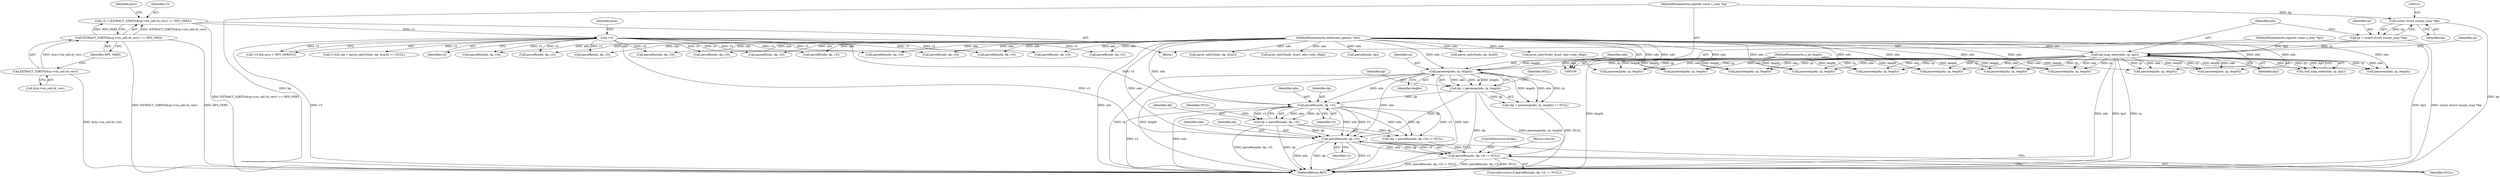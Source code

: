 digraph "0_tcpdump_19d25dd8781620cd41bf178a5e2e27fc1cf242d0_0@pointer" {
"1000688" [label="(Call,parsefhn(ndo, dp, v3))"];
"1000676" [label="(Call,parsefhn(ndo, dp, v3))"];
"1000668" [label="(Call,parsereq(ndo, rp, length))"];
"1000135" [label="(Call,xid_map_enter(ndo, rp, bp2))"];
"1000107" [label="(MethodParameterIn,netdissect_options *ndo)"];
"1000128" [label="(Call,rp = (const struct sunrpc_msg *)bp)"];
"1000130" [label="(Call,(const struct sunrpc_msg *)bp)"];
"1000108" [label="(MethodParameterIn,register const u_char *bp)"];
"1000110" [label="(MethodParameterIn,register const u_char *bp2)"];
"1000109" [label="(MethodParameterIn,u_int length)"];
"1000666" [label="(Call,dp = parsereq(ndo, rp, length))"];
"1000162" [label="(Call,!v3)"];
"1000140" [label="(Call,v3 = (EXTRACT_32BITS(&rp->rm_call.cb_vers) == NFS_VER3))"];
"1000142" [label="(Call,EXTRACT_32BITS(&rp->rm_call.cb_vers) == NFS_VER3)"];
"1000143" [label="(Call,EXTRACT_32BITS(&rp->rm_call.cb_vers))"];
"1000674" [label="(Call,dp = parsefhn(ndo, dp, v3))"];
"1000687" [label="(Call,parsefhn(ndo, dp, v3) != NULL)"];
"1000653" [label="(Call,print_sattr3(ndo, &sa3, ndo->ndo_vflag))"];
"1000165" [label="(Identifier,proc)"];
"1000140" [label="(Call,v3 = (EXTRACT_32BITS(&rp->rm_call.cb_vers) == NFS_VER3))"];
"1000689" [label="(Identifier,ndo)"];
"1000377" [label="(Call,parsereq(ndo, rp, length))"];
"1000428" [label="(Call,parsereq(ndo, rp, length))"];
"1000597" [label="(Call,parse_sattr3(ndo, dp, &sa3))"];
"1000686" [label="(ControlStructure,if (parsefhn(ndo, dp, v3) != NULL))"];
"1000679" [label="(Identifier,v3)"];
"1000688" [label="(Call,parsefhn(ndo, dp, v3))"];
"1000237" [label="(Call,parsereq(ndo, rp, length))"];
"1000195" [label="(Call,parsereq(ndo, rp, length))"];
"1000665" [label="(Call,(dp = parsereq(ndo, rp, length)) != NULL)"];
"1000666" [label="(Call,dp = parsereq(ndo, rp, length))"];
"1000568" [label="(Call,parsereq(ndo, rp, length))"];
"1000671" [label="(Identifier,length)"];
"1000245" [label="(Call,parsefh(ndo, dp, v3))"];
"1000436" [label="(Call,parsefh(ndo, dp, v3))"];
"1000809" [label="(Call,parsefh(ndo, dp, v3))"];
"1000687" [label="(Call,parsefhn(ndo, dp, v3) != NULL)"];
"1000218" [label="(Call,parsereq(ndo, rp, length))"];
"1000854" [label="(Call,parsereq(ndo, rp, length))"];
"1000111" [label="(Block,)"];
"1000152" [label="(Identifier,proc)"];
"1000144" [label="(Call,&rp->rm_call.cb_vers)"];
"1000693" [label="(Return,return;)"];
"1000553" [label="(Call,print_sattr3(ndo, &sa3, ndo->ndo_vflag))"];
"1000676" [label="(Call,parsefhn(ndo, dp, v3))"];
"1000680" [label="(Identifier,NULL)"];
"1000734" [label="(Call,parsereq(ndo, rp, length))"];
"1000542" [label="(Call,parsefn(ndo, dp))"];
"1000128" [label="(Call,rp = (const struct sunrpc_msg *)bp)"];
"1000107" [label="(MethodParameterIn,netdissect_options *ndo)"];
"1000385" [label="(Call,parsefh(ndo, dp, v3))"];
"1000108" [label="(MethodParameterIn,register const u_char *bp)"];
"1000517" [label="(Call,parsefhn(ndo, dp, v3))"];
"1000667" [label="(Identifier,dp)"];
"1000672" [label="(Identifier,NULL)"];
"1000509" [label="(Call,parsereq(ndo, rp, length))"];
"1000224" [label="(Call,parsefhn(ndo, dp, v3))"];
"1000862" [label="(Call,parsefh(ndo, dp, v3))"];
"1000677" [label="(Identifier,ndo)"];
"1000690" [label="(Identifier,dp)"];
"1000109" [label="(MethodParameterIn,u_int length)"];
"1000110" [label="(MethodParameterIn,register const u_char *bp2)"];
"1000709" [label="(Call,parsefh(ndo, dp, v3))"];
"1000721" [label="(Call,parsefhn(ndo, dp, v3))"];
"1000136" [label="(Identifier,ndo)"];
"1000673" [label="(Call,(dp = parsefhn(ndo, dp, v3)) != NULL)"];
"1000701" [label="(Call,parsereq(ndo, rp, length))"];
"1000150" [label="(Identifier,NFS_VER3)"];
"1000692" [label="(Identifier,NULL)"];
"1000668" [label="(Call,parsereq(ndo, rp, length))"];
"1000742" [label="(Call,parsefh(ndo, dp, v3))"];
"1000691" [label="(Identifier,v3)"];
"1000670" [label="(Identifier,rp)"];
"1000138" [label="(Identifier,bp2)"];
"1000801" [label="(Call,parsereq(ndo, rp, length))"];
"1000137" [label="(Identifier,rp)"];
"1000129" [label="(Identifier,rp)"];
"1000162" [label="(Call,!v3)"];
"1000533" [label="(Call,parse_sattr3(ndo, dp, &sa3))"];
"1000143" [label="(Call,EXTRACT_32BITS(&rp->rm_call.cb_vers))"];
"1000142" [label="(Call,EXTRACT_32BITS(&rp->rm_call.cb_vers) == NFS_VER3)"];
"1000694" [label="(ControlStructure,break;)"];
"1000886" [label="(MethodReturn,RET)"];
"1000669" [label="(Identifier,ndo)"];
"1000130" [label="(Call,(const struct sunrpc_msg *)bp)"];
"1000135" [label="(Call,xid_map_enter(ndo, rp, bp2))"];
"1000134" [label="(Call,!xid_map_enter(ndo, rp, bp2))"];
"1000201" [label="(Call,parsefh(ndo, dp, v3))"];
"1000161" [label="(Call,!v3 && proc < NFS_NPROCS)"];
"1000132" [label="(Identifier,bp)"];
"1000576" [label="(Call,parsefhn(ndo, dp, v3))"];
"1000528" [label="(Call,v3 && (dp = parse_sattr3(ndo, dp, &sa3)) == NULL)"];
"1000141" [label="(Identifier,v3)"];
"1000675" [label="(Identifier,dp)"];
"1000678" [label="(Identifier,dp)"];
"1000674" [label="(Call,dp = parsefhn(ndo, dp, v3))"];
"1000163" [label="(Identifier,v3)"];
"1000688" -> "1000687"  [label="AST: "];
"1000688" -> "1000691"  [label="CFG: "];
"1000689" -> "1000688"  [label="AST: "];
"1000690" -> "1000688"  [label="AST: "];
"1000691" -> "1000688"  [label="AST: "];
"1000692" -> "1000688"  [label="CFG: "];
"1000688" -> "1000886"  [label="DDG: ndo"];
"1000688" -> "1000886"  [label="DDG: dp"];
"1000688" -> "1000886"  [label="DDG: v3"];
"1000688" -> "1000687"  [label="DDG: ndo"];
"1000688" -> "1000687"  [label="DDG: dp"];
"1000688" -> "1000687"  [label="DDG: v3"];
"1000676" -> "1000688"  [label="DDG: ndo"];
"1000676" -> "1000688"  [label="DDG: v3"];
"1000668" -> "1000688"  [label="DDG: ndo"];
"1000107" -> "1000688"  [label="DDG: ndo"];
"1000674" -> "1000688"  [label="DDG: dp"];
"1000666" -> "1000688"  [label="DDG: dp"];
"1000162" -> "1000688"  [label="DDG: v3"];
"1000676" -> "1000674"  [label="AST: "];
"1000676" -> "1000679"  [label="CFG: "];
"1000677" -> "1000676"  [label="AST: "];
"1000678" -> "1000676"  [label="AST: "];
"1000679" -> "1000676"  [label="AST: "];
"1000674" -> "1000676"  [label="CFG: "];
"1000676" -> "1000886"  [label="DDG: ndo"];
"1000676" -> "1000886"  [label="DDG: v3"];
"1000676" -> "1000673"  [label="DDG: ndo"];
"1000676" -> "1000673"  [label="DDG: dp"];
"1000676" -> "1000673"  [label="DDG: v3"];
"1000676" -> "1000674"  [label="DDG: ndo"];
"1000676" -> "1000674"  [label="DDG: dp"];
"1000676" -> "1000674"  [label="DDG: v3"];
"1000668" -> "1000676"  [label="DDG: ndo"];
"1000107" -> "1000676"  [label="DDG: ndo"];
"1000666" -> "1000676"  [label="DDG: dp"];
"1000162" -> "1000676"  [label="DDG: v3"];
"1000668" -> "1000666"  [label="AST: "];
"1000668" -> "1000671"  [label="CFG: "];
"1000669" -> "1000668"  [label="AST: "];
"1000670" -> "1000668"  [label="AST: "];
"1000671" -> "1000668"  [label="AST: "];
"1000666" -> "1000668"  [label="CFG: "];
"1000668" -> "1000886"  [label="DDG: rp"];
"1000668" -> "1000886"  [label="DDG: length"];
"1000668" -> "1000886"  [label="DDG: ndo"];
"1000668" -> "1000665"  [label="DDG: ndo"];
"1000668" -> "1000665"  [label="DDG: rp"];
"1000668" -> "1000665"  [label="DDG: length"];
"1000668" -> "1000666"  [label="DDG: ndo"];
"1000668" -> "1000666"  [label="DDG: rp"];
"1000668" -> "1000666"  [label="DDG: length"];
"1000135" -> "1000668"  [label="DDG: ndo"];
"1000135" -> "1000668"  [label="DDG: rp"];
"1000107" -> "1000668"  [label="DDG: ndo"];
"1000109" -> "1000668"  [label="DDG: length"];
"1000135" -> "1000134"  [label="AST: "];
"1000135" -> "1000138"  [label="CFG: "];
"1000136" -> "1000135"  [label="AST: "];
"1000137" -> "1000135"  [label="AST: "];
"1000138" -> "1000135"  [label="AST: "];
"1000134" -> "1000135"  [label="CFG: "];
"1000135" -> "1000886"  [label="DDG: ndo"];
"1000135" -> "1000886"  [label="DDG: bp2"];
"1000135" -> "1000886"  [label="DDG: rp"];
"1000135" -> "1000134"  [label="DDG: ndo"];
"1000135" -> "1000134"  [label="DDG: rp"];
"1000135" -> "1000134"  [label="DDG: bp2"];
"1000107" -> "1000135"  [label="DDG: ndo"];
"1000128" -> "1000135"  [label="DDG: rp"];
"1000110" -> "1000135"  [label="DDG: bp2"];
"1000135" -> "1000195"  [label="DDG: ndo"];
"1000135" -> "1000195"  [label="DDG: rp"];
"1000135" -> "1000218"  [label="DDG: ndo"];
"1000135" -> "1000218"  [label="DDG: rp"];
"1000135" -> "1000237"  [label="DDG: ndo"];
"1000135" -> "1000237"  [label="DDG: rp"];
"1000135" -> "1000377"  [label="DDG: ndo"];
"1000135" -> "1000377"  [label="DDG: rp"];
"1000135" -> "1000428"  [label="DDG: ndo"];
"1000135" -> "1000428"  [label="DDG: rp"];
"1000135" -> "1000509"  [label="DDG: ndo"];
"1000135" -> "1000509"  [label="DDG: rp"];
"1000135" -> "1000568"  [label="DDG: ndo"];
"1000135" -> "1000568"  [label="DDG: rp"];
"1000135" -> "1000701"  [label="DDG: ndo"];
"1000135" -> "1000701"  [label="DDG: rp"];
"1000135" -> "1000734"  [label="DDG: ndo"];
"1000135" -> "1000734"  [label="DDG: rp"];
"1000135" -> "1000801"  [label="DDG: ndo"];
"1000135" -> "1000801"  [label="DDG: rp"];
"1000135" -> "1000854"  [label="DDG: ndo"];
"1000135" -> "1000854"  [label="DDG: rp"];
"1000107" -> "1000106"  [label="AST: "];
"1000107" -> "1000886"  [label="DDG: ndo"];
"1000107" -> "1000195"  [label="DDG: ndo"];
"1000107" -> "1000201"  [label="DDG: ndo"];
"1000107" -> "1000218"  [label="DDG: ndo"];
"1000107" -> "1000224"  [label="DDG: ndo"];
"1000107" -> "1000237"  [label="DDG: ndo"];
"1000107" -> "1000245"  [label="DDG: ndo"];
"1000107" -> "1000377"  [label="DDG: ndo"];
"1000107" -> "1000385"  [label="DDG: ndo"];
"1000107" -> "1000428"  [label="DDG: ndo"];
"1000107" -> "1000436"  [label="DDG: ndo"];
"1000107" -> "1000509"  [label="DDG: ndo"];
"1000107" -> "1000517"  [label="DDG: ndo"];
"1000107" -> "1000533"  [label="DDG: ndo"];
"1000107" -> "1000542"  [label="DDG: ndo"];
"1000107" -> "1000553"  [label="DDG: ndo"];
"1000107" -> "1000568"  [label="DDG: ndo"];
"1000107" -> "1000576"  [label="DDG: ndo"];
"1000107" -> "1000597"  [label="DDG: ndo"];
"1000107" -> "1000653"  [label="DDG: ndo"];
"1000107" -> "1000701"  [label="DDG: ndo"];
"1000107" -> "1000709"  [label="DDG: ndo"];
"1000107" -> "1000721"  [label="DDG: ndo"];
"1000107" -> "1000734"  [label="DDG: ndo"];
"1000107" -> "1000742"  [label="DDG: ndo"];
"1000107" -> "1000801"  [label="DDG: ndo"];
"1000107" -> "1000809"  [label="DDG: ndo"];
"1000107" -> "1000854"  [label="DDG: ndo"];
"1000107" -> "1000862"  [label="DDG: ndo"];
"1000128" -> "1000111"  [label="AST: "];
"1000128" -> "1000130"  [label="CFG: "];
"1000129" -> "1000128"  [label="AST: "];
"1000130" -> "1000128"  [label="AST: "];
"1000136" -> "1000128"  [label="CFG: "];
"1000128" -> "1000886"  [label="DDG: (const struct sunrpc_msg *)bp"];
"1000130" -> "1000128"  [label="DDG: bp"];
"1000130" -> "1000132"  [label="CFG: "];
"1000131" -> "1000130"  [label="AST: "];
"1000132" -> "1000130"  [label="AST: "];
"1000130" -> "1000886"  [label="DDG: bp"];
"1000108" -> "1000130"  [label="DDG: bp"];
"1000108" -> "1000106"  [label="AST: "];
"1000108" -> "1000886"  [label="DDG: bp"];
"1000110" -> "1000106"  [label="AST: "];
"1000110" -> "1000886"  [label="DDG: bp2"];
"1000109" -> "1000106"  [label="AST: "];
"1000109" -> "1000886"  [label="DDG: length"];
"1000109" -> "1000195"  [label="DDG: length"];
"1000109" -> "1000218"  [label="DDG: length"];
"1000109" -> "1000237"  [label="DDG: length"];
"1000109" -> "1000377"  [label="DDG: length"];
"1000109" -> "1000428"  [label="DDG: length"];
"1000109" -> "1000509"  [label="DDG: length"];
"1000109" -> "1000568"  [label="DDG: length"];
"1000109" -> "1000701"  [label="DDG: length"];
"1000109" -> "1000734"  [label="DDG: length"];
"1000109" -> "1000801"  [label="DDG: length"];
"1000109" -> "1000854"  [label="DDG: length"];
"1000666" -> "1000665"  [label="AST: "];
"1000667" -> "1000666"  [label="AST: "];
"1000672" -> "1000666"  [label="CFG: "];
"1000666" -> "1000886"  [label="DDG: parsereq(ndo, rp, length)"];
"1000666" -> "1000886"  [label="DDG: dp"];
"1000666" -> "1000665"  [label="DDG: dp"];
"1000162" -> "1000161"  [label="AST: "];
"1000162" -> "1000163"  [label="CFG: "];
"1000163" -> "1000162"  [label="AST: "];
"1000165" -> "1000162"  [label="CFG: "];
"1000161" -> "1000162"  [label="CFG: "];
"1000162" -> "1000886"  [label="DDG: v3"];
"1000162" -> "1000161"  [label="DDG: v3"];
"1000140" -> "1000162"  [label="DDG: v3"];
"1000162" -> "1000201"  [label="DDG: v3"];
"1000162" -> "1000224"  [label="DDG: v3"];
"1000162" -> "1000245"  [label="DDG: v3"];
"1000162" -> "1000385"  [label="DDG: v3"];
"1000162" -> "1000436"  [label="DDG: v3"];
"1000162" -> "1000517"  [label="DDG: v3"];
"1000162" -> "1000528"  [label="DDG: v3"];
"1000162" -> "1000576"  [label="DDG: v3"];
"1000162" -> "1000709"  [label="DDG: v3"];
"1000162" -> "1000721"  [label="DDG: v3"];
"1000162" -> "1000742"  [label="DDG: v3"];
"1000162" -> "1000809"  [label="DDG: v3"];
"1000162" -> "1000862"  [label="DDG: v3"];
"1000140" -> "1000111"  [label="AST: "];
"1000140" -> "1000142"  [label="CFG: "];
"1000141" -> "1000140"  [label="AST: "];
"1000142" -> "1000140"  [label="AST: "];
"1000152" -> "1000140"  [label="CFG: "];
"1000140" -> "1000886"  [label="DDG: EXTRACT_32BITS(&rp->rm_call.cb_vers) == NFS_VER3"];
"1000142" -> "1000140"  [label="DDG: EXTRACT_32BITS(&rp->rm_call.cb_vers)"];
"1000142" -> "1000140"  [label="DDG: NFS_VER3"];
"1000142" -> "1000150"  [label="CFG: "];
"1000143" -> "1000142"  [label="AST: "];
"1000150" -> "1000142"  [label="AST: "];
"1000142" -> "1000886"  [label="DDG: EXTRACT_32BITS(&rp->rm_call.cb_vers)"];
"1000142" -> "1000886"  [label="DDG: NFS_VER3"];
"1000143" -> "1000142"  [label="DDG: &rp->rm_call.cb_vers"];
"1000143" -> "1000144"  [label="CFG: "];
"1000144" -> "1000143"  [label="AST: "];
"1000150" -> "1000143"  [label="CFG: "];
"1000143" -> "1000886"  [label="DDG: &rp->rm_call.cb_vers"];
"1000674" -> "1000673"  [label="AST: "];
"1000675" -> "1000674"  [label="AST: "];
"1000680" -> "1000674"  [label="CFG: "];
"1000674" -> "1000886"  [label="DDG: parsefhn(ndo, dp, v3)"];
"1000674" -> "1000886"  [label="DDG: dp"];
"1000674" -> "1000673"  [label="DDG: dp"];
"1000687" -> "1000686"  [label="AST: "];
"1000687" -> "1000692"  [label="CFG: "];
"1000692" -> "1000687"  [label="AST: "];
"1000693" -> "1000687"  [label="CFG: "];
"1000694" -> "1000687"  [label="CFG: "];
"1000687" -> "1000886"  [label="DDG: parsefhn(ndo, dp, v3) != NULL"];
"1000687" -> "1000886"  [label="DDG: parsefhn(ndo, dp, v3)"];
"1000687" -> "1000886"  [label="DDG: NULL"];
"1000673" -> "1000687"  [label="DDG: NULL"];
"1000665" -> "1000687"  [label="DDG: NULL"];
}
